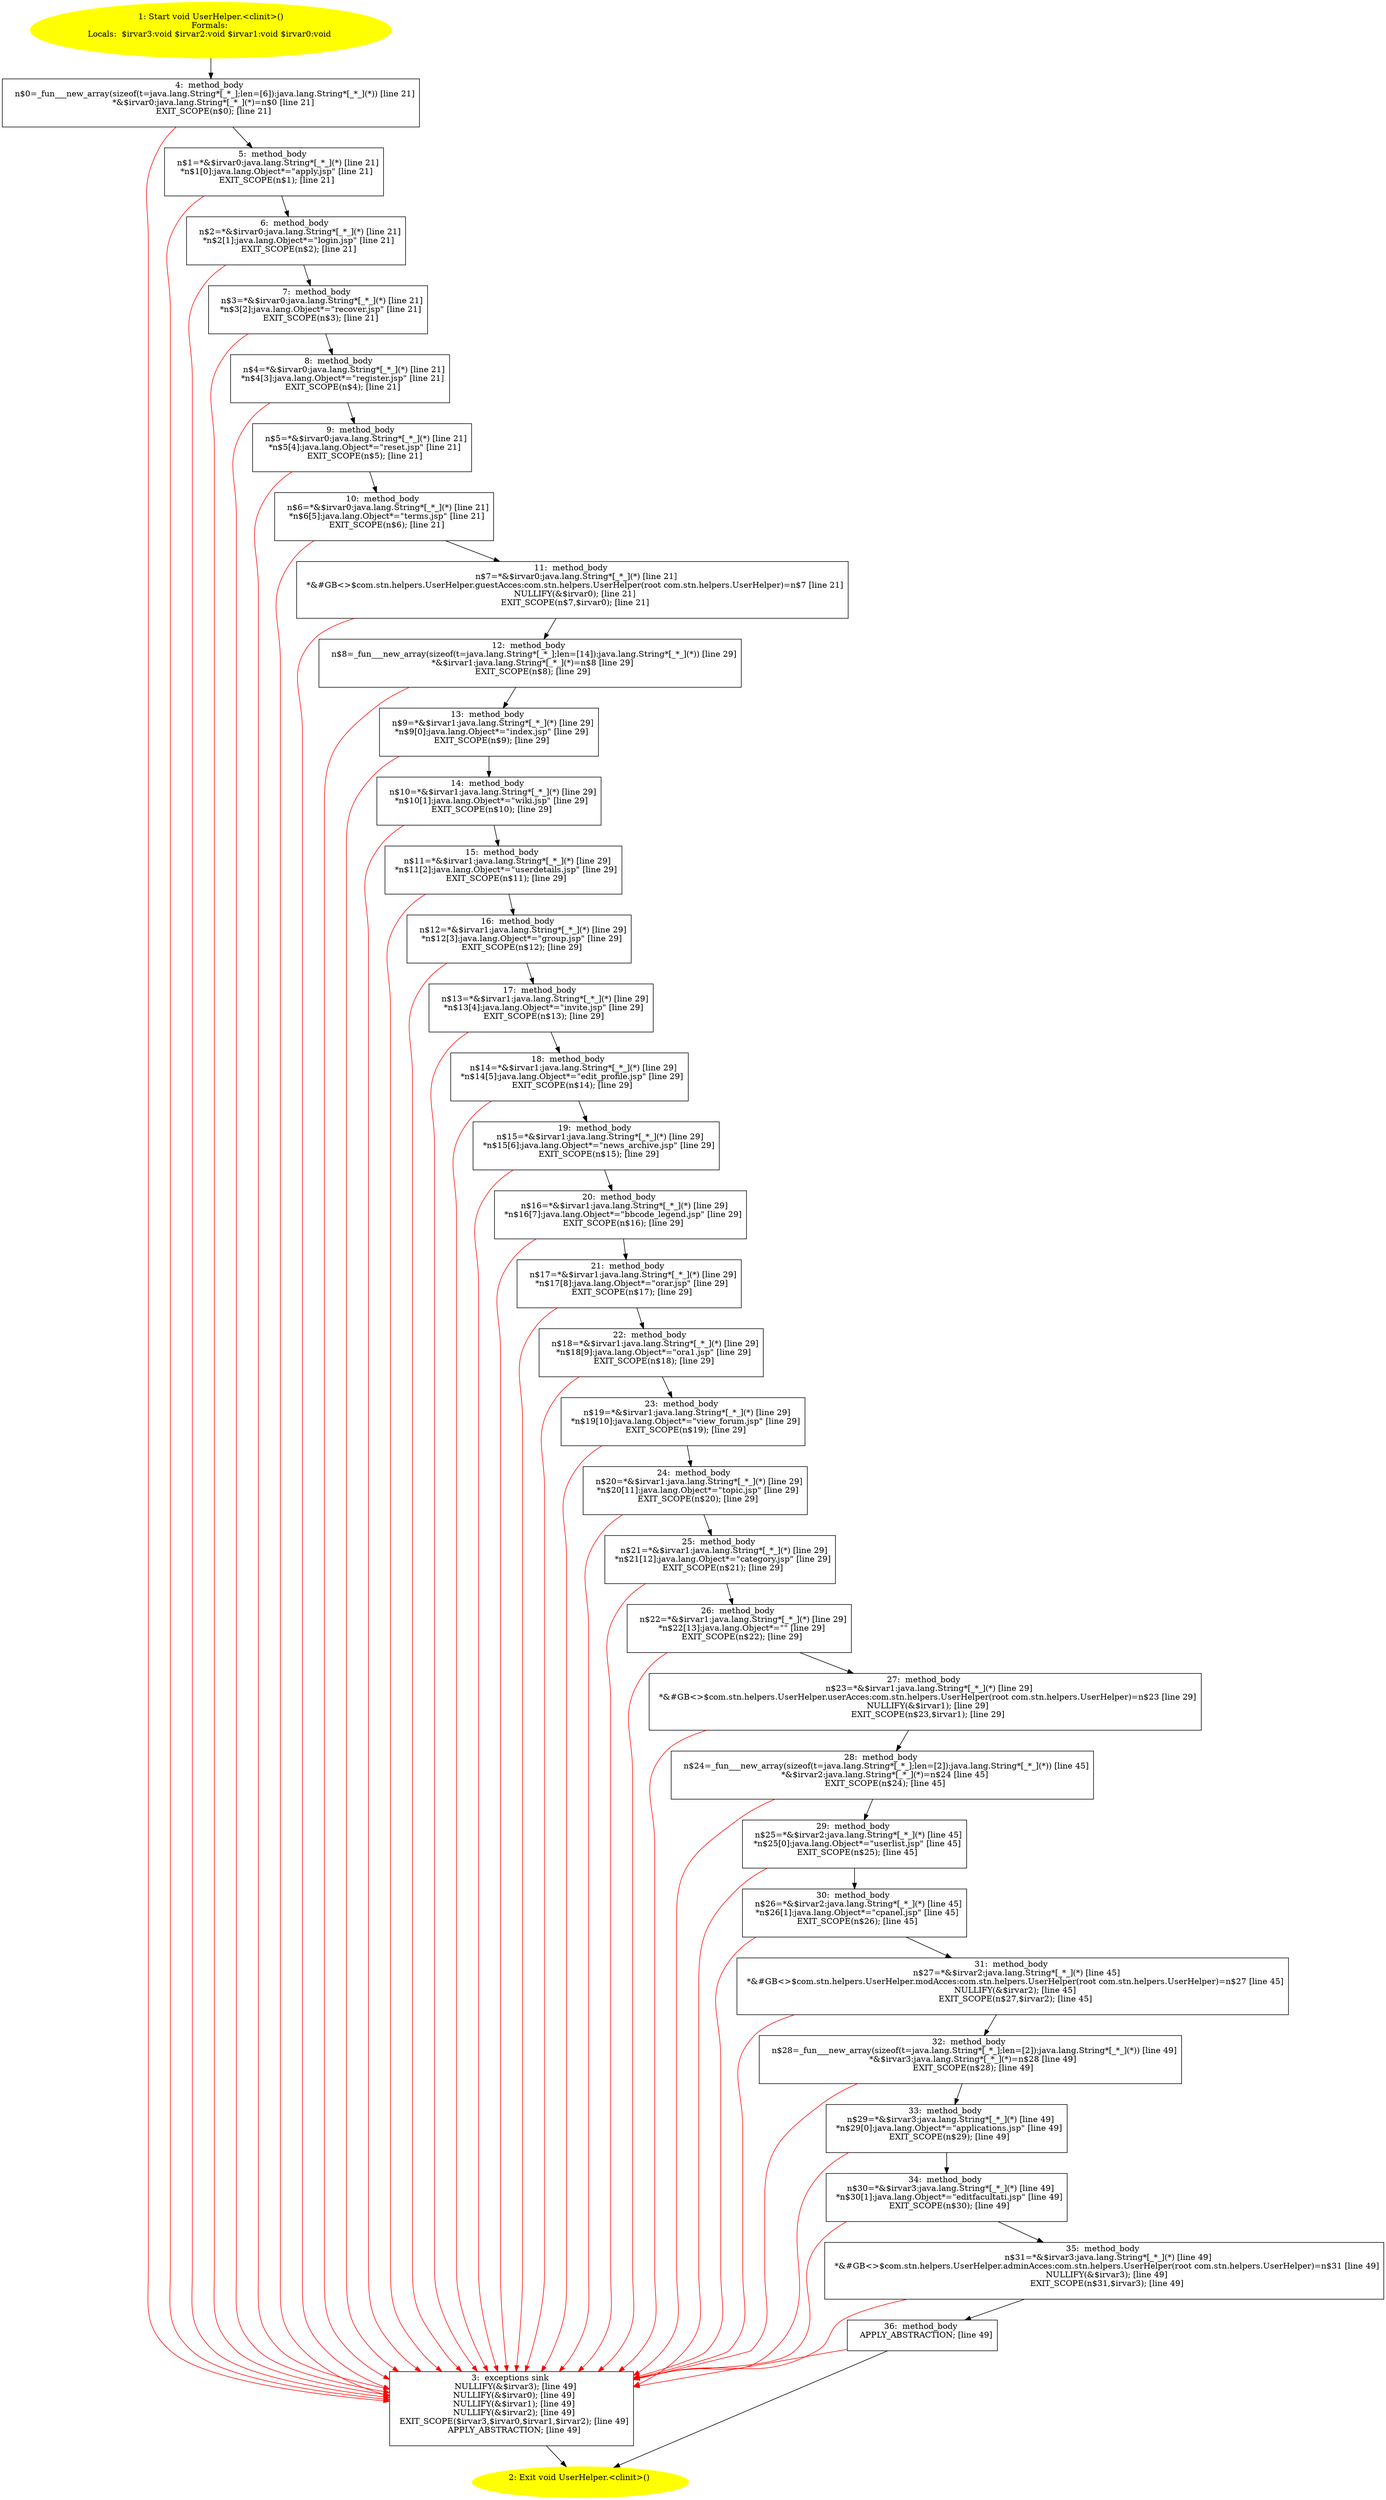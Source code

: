 /* @generated */
digraph cfg {
"com.stn.helpers.UserHelper.<clinit>():void.126be9287a2ae961af627ec921d5babe_1" [label="1: Start void UserHelper.<clinit>()\nFormals: \nLocals:  $irvar3:void $irvar2:void $irvar1:void $irvar0:void \n  " color=yellow style=filled]
	

	 "com.stn.helpers.UserHelper.<clinit>():void.126be9287a2ae961af627ec921d5babe_1" -> "com.stn.helpers.UserHelper.<clinit>():void.126be9287a2ae961af627ec921d5babe_4" ;
"com.stn.helpers.UserHelper.<clinit>():void.126be9287a2ae961af627ec921d5babe_2" [label="2: Exit void UserHelper.<clinit>() \n  " color=yellow style=filled]
	

"com.stn.helpers.UserHelper.<clinit>():void.126be9287a2ae961af627ec921d5babe_3" [label="3:  exceptions sink \n   NULLIFY(&$irvar3); [line 49]\n  NULLIFY(&$irvar0); [line 49]\n  NULLIFY(&$irvar1); [line 49]\n  NULLIFY(&$irvar2); [line 49]\n  EXIT_SCOPE($irvar3,$irvar0,$irvar1,$irvar2); [line 49]\n  APPLY_ABSTRACTION; [line 49]\n " shape="box"]
	

	 "com.stn.helpers.UserHelper.<clinit>():void.126be9287a2ae961af627ec921d5babe_3" -> "com.stn.helpers.UserHelper.<clinit>():void.126be9287a2ae961af627ec921d5babe_2" ;
"com.stn.helpers.UserHelper.<clinit>():void.126be9287a2ae961af627ec921d5babe_4" [label="4:  method_body \n   n$0=_fun___new_array(sizeof(t=java.lang.String*[_*_];len=[6]):java.lang.String*[_*_](*)) [line 21]\n  *&$irvar0:java.lang.String*[_*_](*)=n$0 [line 21]\n  EXIT_SCOPE(n$0); [line 21]\n " shape="box"]
	

	 "com.stn.helpers.UserHelper.<clinit>():void.126be9287a2ae961af627ec921d5babe_4" -> "com.stn.helpers.UserHelper.<clinit>():void.126be9287a2ae961af627ec921d5babe_5" ;
	 "com.stn.helpers.UserHelper.<clinit>():void.126be9287a2ae961af627ec921d5babe_4" -> "com.stn.helpers.UserHelper.<clinit>():void.126be9287a2ae961af627ec921d5babe_3" [color="red" ];
"com.stn.helpers.UserHelper.<clinit>():void.126be9287a2ae961af627ec921d5babe_5" [label="5:  method_body \n   n$1=*&$irvar0:java.lang.String*[_*_](*) [line 21]\n  *n$1[0]:java.lang.Object*=\"apply.jsp\" [line 21]\n  EXIT_SCOPE(n$1); [line 21]\n " shape="box"]
	

	 "com.stn.helpers.UserHelper.<clinit>():void.126be9287a2ae961af627ec921d5babe_5" -> "com.stn.helpers.UserHelper.<clinit>():void.126be9287a2ae961af627ec921d5babe_6" ;
	 "com.stn.helpers.UserHelper.<clinit>():void.126be9287a2ae961af627ec921d5babe_5" -> "com.stn.helpers.UserHelper.<clinit>():void.126be9287a2ae961af627ec921d5babe_3" [color="red" ];
"com.stn.helpers.UserHelper.<clinit>():void.126be9287a2ae961af627ec921d5babe_6" [label="6:  method_body \n   n$2=*&$irvar0:java.lang.String*[_*_](*) [line 21]\n  *n$2[1]:java.lang.Object*=\"login.jsp\" [line 21]\n  EXIT_SCOPE(n$2); [line 21]\n " shape="box"]
	

	 "com.stn.helpers.UserHelper.<clinit>():void.126be9287a2ae961af627ec921d5babe_6" -> "com.stn.helpers.UserHelper.<clinit>():void.126be9287a2ae961af627ec921d5babe_7" ;
	 "com.stn.helpers.UserHelper.<clinit>():void.126be9287a2ae961af627ec921d5babe_6" -> "com.stn.helpers.UserHelper.<clinit>():void.126be9287a2ae961af627ec921d5babe_3" [color="red" ];
"com.stn.helpers.UserHelper.<clinit>():void.126be9287a2ae961af627ec921d5babe_7" [label="7:  method_body \n   n$3=*&$irvar0:java.lang.String*[_*_](*) [line 21]\n  *n$3[2]:java.lang.Object*=\"recover.jsp\" [line 21]\n  EXIT_SCOPE(n$3); [line 21]\n " shape="box"]
	

	 "com.stn.helpers.UserHelper.<clinit>():void.126be9287a2ae961af627ec921d5babe_7" -> "com.stn.helpers.UserHelper.<clinit>():void.126be9287a2ae961af627ec921d5babe_8" ;
	 "com.stn.helpers.UserHelper.<clinit>():void.126be9287a2ae961af627ec921d5babe_7" -> "com.stn.helpers.UserHelper.<clinit>():void.126be9287a2ae961af627ec921d5babe_3" [color="red" ];
"com.stn.helpers.UserHelper.<clinit>():void.126be9287a2ae961af627ec921d5babe_8" [label="8:  method_body \n   n$4=*&$irvar0:java.lang.String*[_*_](*) [line 21]\n  *n$4[3]:java.lang.Object*=\"register.jsp\" [line 21]\n  EXIT_SCOPE(n$4); [line 21]\n " shape="box"]
	

	 "com.stn.helpers.UserHelper.<clinit>():void.126be9287a2ae961af627ec921d5babe_8" -> "com.stn.helpers.UserHelper.<clinit>():void.126be9287a2ae961af627ec921d5babe_9" ;
	 "com.stn.helpers.UserHelper.<clinit>():void.126be9287a2ae961af627ec921d5babe_8" -> "com.stn.helpers.UserHelper.<clinit>():void.126be9287a2ae961af627ec921d5babe_3" [color="red" ];
"com.stn.helpers.UserHelper.<clinit>():void.126be9287a2ae961af627ec921d5babe_9" [label="9:  method_body \n   n$5=*&$irvar0:java.lang.String*[_*_](*) [line 21]\n  *n$5[4]:java.lang.Object*=\"reset.jsp\" [line 21]\n  EXIT_SCOPE(n$5); [line 21]\n " shape="box"]
	

	 "com.stn.helpers.UserHelper.<clinit>():void.126be9287a2ae961af627ec921d5babe_9" -> "com.stn.helpers.UserHelper.<clinit>():void.126be9287a2ae961af627ec921d5babe_10" ;
	 "com.stn.helpers.UserHelper.<clinit>():void.126be9287a2ae961af627ec921d5babe_9" -> "com.stn.helpers.UserHelper.<clinit>():void.126be9287a2ae961af627ec921d5babe_3" [color="red" ];
"com.stn.helpers.UserHelper.<clinit>():void.126be9287a2ae961af627ec921d5babe_10" [label="10:  method_body \n   n$6=*&$irvar0:java.lang.String*[_*_](*) [line 21]\n  *n$6[5]:java.lang.Object*=\"terms.jsp\" [line 21]\n  EXIT_SCOPE(n$6); [line 21]\n " shape="box"]
	

	 "com.stn.helpers.UserHelper.<clinit>():void.126be9287a2ae961af627ec921d5babe_10" -> "com.stn.helpers.UserHelper.<clinit>():void.126be9287a2ae961af627ec921d5babe_11" ;
	 "com.stn.helpers.UserHelper.<clinit>():void.126be9287a2ae961af627ec921d5babe_10" -> "com.stn.helpers.UserHelper.<clinit>():void.126be9287a2ae961af627ec921d5babe_3" [color="red" ];
"com.stn.helpers.UserHelper.<clinit>():void.126be9287a2ae961af627ec921d5babe_11" [label="11:  method_body \n   n$7=*&$irvar0:java.lang.String*[_*_](*) [line 21]\n  *&#GB<>$com.stn.helpers.UserHelper.guestAcces:com.stn.helpers.UserHelper(root com.stn.helpers.UserHelper)=n$7 [line 21]\n  NULLIFY(&$irvar0); [line 21]\n  EXIT_SCOPE(n$7,$irvar0); [line 21]\n " shape="box"]
	

	 "com.stn.helpers.UserHelper.<clinit>():void.126be9287a2ae961af627ec921d5babe_11" -> "com.stn.helpers.UserHelper.<clinit>():void.126be9287a2ae961af627ec921d5babe_12" ;
	 "com.stn.helpers.UserHelper.<clinit>():void.126be9287a2ae961af627ec921d5babe_11" -> "com.stn.helpers.UserHelper.<clinit>():void.126be9287a2ae961af627ec921d5babe_3" [color="red" ];
"com.stn.helpers.UserHelper.<clinit>():void.126be9287a2ae961af627ec921d5babe_12" [label="12:  method_body \n   n$8=_fun___new_array(sizeof(t=java.lang.String*[_*_];len=[14]):java.lang.String*[_*_](*)) [line 29]\n  *&$irvar1:java.lang.String*[_*_](*)=n$8 [line 29]\n  EXIT_SCOPE(n$8); [line 29]\n " shape="box"]
	

	 "com.stn.helpers.UserHelper.<clinit>():void.126be9287a2ae961af627ec921d5babe_12" -> "com.stn.helpers.UserHelper.<clinit>():void.126be9287a2ae961af627ec921d5babe_13" ;
	 "com.stn.helpers.UserHelper.<clinit>():void.126be9287a2ae961af627ec921d5babe_12" -> "com.stn.helpers.UserHelper.<clinit>():void.126be9287a2ae961af627ec921d5babe_3" [color="red" ];
"com.stn.helpers.UserHelper.<clinit>():void.126be9287a2ae961af627ec921d5babe_13" [label="13:  method_body \n   n$9=*&$irvar1:java.lang.String*[_*_](*) [line 29]\n  *n$9[0]:java.lang.Object*=\"index.jsp\" [line 29]\n  EXIT_SCOPE(n$9); [line 29]\n " shape="box"]
	

	 "com.stn.helpers.UserHelper.<clinit>():void.126be9287a2ae961af627ec921d5babe_13" -> "com.stn.helpers.UserHelper.<clinit>():void.126be9287a2ae961af627ec921d5babe_14" ;
	 "com.stn.helpers.UserHelper.<clinit>():void.126be9287a2ae961af627ec921d5babe_13" -> "com.stn.helpers.UserHelper.<clinit>():void.126be9287a2ae961af627ec921d5babe_3" [color="red" ];
"com.stn.helpers.UserHelper.<clinit>():void.126be9287a2ae961af627ec921d5babe_14" [label="14:  method_body \n   n$10=*&$irvar1:java.lang.String*[_*_](*) [line 29]\n  *n$10[1]:java.lang.Object*=\"wiki.jsp\" [line 29]\n  EXIT_SCOPE(n$10); [line 29]\n " shape="box"]
	

	 "com.stn.helpers.UserHelper.<clinit>():void.126be9287a2ae961af627ec921d5babe_14" -> "com.stn.helpers.UserHelper.<clinit>():void.126be9287a2ae961af627ec921d5babe_15" ;
	 "com.stn.helpers.UserHelper.<clinit>():void.126be9287a2ae961af627ec921d5babe_14" -> "com.stn.helpers.UserHelper.<clinit>():void.126be9287a2ae961af627ec921d5babe_3" [color="red" ];
"com.stn.helpers.UserHelper.<clinit>():void.126be9287a2ae961af627ec921d5babe_15" [label="15:  method_body \n   n$11=*&$irvar1:java.lang.String*[_*_](*) [line 29]\n  *n$11[2]:java.lang.Object*=\"userdetails.jsp\" [line 29]\n  EXIT_SCOPE(n$11); [line 29]\n " shape="box"]
	

	 "com.stn.helpers.UserHelper.<clinit>():void.126be9287a2ae961af627ec921d5babe_15" -> "com.stn.helpers.UserHelper.<clinit>():void.126be9287a2ae961af627ec921d5babe_16" ;
	 "com.stn.helpers.UserHelper.<clinit>():void.126be9287a2ae961af627ec921d5babe_15" -> "com.stn.helpers.UserHelper.<clinit>():void.126be9287a2ae961af627ec921d5babe_3" [color="red" ];
"com.stn.helpers.UserHelper.<clinit>():void.126be9287a2ae961af627ec921d5babe_16" [label="16:  method_body \n   n$12=*&$irvar1:java.lang.String*[_*_](*) [line 29]\n  *n$12[3]:java.lang.Object*=\"group.jsp\" [line 29]\n  EXIT_SCOPE(n$12); [line 29]\n " shape="box"]
	

	 "com.stn.helpers.UserHelper.<clinit>():void.126be9287a2ae961af627ec921d5babe_16" -> "com.stn.helpers.UserHelper.<clinit>():void.126be9287a2ae961af627ec921d5babe_17" ;
	 "com.stn.helpers.UserHelper.<clinit>():void.126be9287a2ae961af627ec921d5babe_16" -> "com.stn.helpers.UserHelper.<clinit>():void.126be9287a2ae961af627ec921d5babe_3" [color="red" ];
"com.stn.helpers.UserHelper.<clinit>():void.126be9287a2ae961af627ec921d5babe_17" [label="17:  method_body \n   n$13=*&$irvar1:java.lang.String*[_*_](*) [line 29]\n  *n$13[4]:java.lang.Object*=\"invite.jsp\" [line 29]\n  EXIT_SCOPE(n$13); [line 29]\n " shape="box"]
	

	 "com.stn.helpers.UserHelper.<clinit>():void.126be9287a2ae961af627ec921d5babe_17" -> "com.stn.helpers.UserHelper.<clinit>():void.126be9287a2ae961af627ec921d5babe_18" ;
	 "com.stn.helpers.UserHelper.<clinit>():void.126be9287a2ae961af627ec921d5babe_17" -> "com.stn.helpers.UserHelper.<clinit>():void.126be9287a2ae961af627ec921d5babe_3" [color="red" ];
"com.stn.helpers.UserHelper.<clinit>():void.126be9287a2ae961af627ec921d5babe_18" [label="18:  method_body \n   n$14=*&$irvar1:java.lang.String*[_*_](*) [line 29]\n  *n$14[5]:java.lang.Object*=\"edit_profile.jsp\" [line 29]\n  EXIT_SCOPE(n$14); [line 29]\n " shape="box"]
	

	 "com.stn.helpers.UserHelper.<clinit>():void.126be9287a2ae961af627ec921d5babe_18" -> "com.stn.helpers.UserHelper.<clinit>():void.126be9287a2ae961af627ec921d5babe_19" ;
	 "com.stn.helpers.UserHelper.<clinit>():void.126be9287a2ae961af627ec921d5babe_18" -> "com.stn.helpers.UserHelper.<clinit>():void.126be9287a2ae961af627ec921d5babe_3" [color="red" ];
"com.stn.helpers.UserHelper.<clinit>():void.126be9287a2ae961af627ec921d5babe_19" [label="19:  method_body \n   n$15=*&$irvar1:java.lang.String*[_*_](*) [line 29]\n  *n$15[6]:java.lang.Object*=\"news_archive.jsp\" [line 29]\n  EXIT_SCOPE(n$15); [line 29]\n " shape="box"]
	

	 "com.stn.helpers.UserHelper.<clinit>():void.126be9287a2ae961af627ec921d5babe_19" -> "com.stn.helpers.UserHelper.<clinit>():void.126be9287a2ae961af627ec921d5babe_20" ;
	 "com.stn.helpers.UserHelper.<clinit>():void.126be9287a2ae961af627ec921d5babe_19" -> "com.stn.helpers.UserHelper.<clinit>():void.126be9287a2ae961af627ec921d5babe_3" [color="red" ];
"com.stn.helpers.UserHelper.<clinit>():void.126be9287a2ae961af627ec921d5babe_20" [label="20:  method_body \n   n$16=*&$irvar1:java.lang.String*[_*_](*) [line 29]\n  *n$16[7]:java.lang.Object*=\"bbcode_legend.jsp\" [line 29]\n  EXIT_SCOPE(n$16); [line 29]\n " shape="box"]
	

	 "com.stn.helpers.UserHelper.<clinit>():void.126be9287a2ae961af627ec921d5babe_20" -> "com.stn.helpers.UserHelper.<clinit>():void.126be9287a2ae961af627ec921d5babe_21" ;
	 "com.stn.helpers.UserHelper.<clinit>():void.126be9287a2ae961af627ec921d5babe_20" -> "com.stn.helpers.UserHelper.<clinit>():void.126be9287a2ae961af627ec921d5babe_3" [color="red" ];
"com.stn.helpers.UserHelper.<clinit>():void.126be9287a2ae961af627ec921d5babe_21" [label="21:  method_body \n   n$17=*&$irvar1:java.lang.String*[_*_](*) [line 29]\n  *n$17[8]:java.lang.Object*=\"orar.jsp\" [line 29]\n  EXIT_SCOPE(n$17); [line 29]\n " shape="box"]
	

	 "com.stn.helpers.UserHelper.<clinit>():void.126be9287a2ae961af627ec921d5babe_21" -> "com.stn.helpers.UserHelper.<clinit>():void.126be9287a2ae961af627ec921d5babe_22" ;
	 "com.stn.helpers.UserHelper.<clinit>():void.126be9287a2ae961af627ec921d5babe_21" -> "com.stn.helpers.UserHelper.<clinit>():void.126be9287a2ae961af627ec921d5babe_3" [color="red" ];
"com.stn.helpers.UserHelper.<clinit>():void.126be9287a2ae961af627ec921d5babe_22" [label="22:  method_body \n   n$18=*&$irvar1:java.lang.String*[_*_](*) [line 29]\n  *n$18[9]:java.lang.Object*=\"ora1.jsp\" [line 29]\n  EXIT_SCOPE(n$18); [line 29]\n " shape="box"]
	

	 "com.stn.helpers.UserHelper.<clinit>():void.126be9287a2ae961af627ec921d5babe_22" -> "com.stn.helpers.UserHelper.<clinit>():void.126be9287a2ae961af627ec921d5babe_23" ;
	 "com.stn.helpers.UserHelper.<clinit>():void.126be9287a2ae961af627ec921d5babe_22" -> "com.stn.helpers.UserHelper.<clinit>():void.126be9287a2ae961af627ec921d5babe_3" [color="red" ];
"com.stn.helpers.UserHelper.<clinit>():void.126be9287a2ae961af627ec921d5babe_23" [label="23:  method_body \n   n$19=*&$irvar1:java.lang.String*[_*_](*) [line 29]\n  *n$19[10]:java.lang.Object*=\"view_forum.jsp\" [line 29]\n  EXIT_SCOPE(n$19); [line 29]\n " shape="box"]
	

	 "com.stn.helpers.UserHelper.<clinit>():void.126be9287a2ae961af627ec921d5babe_23" -> "com.stn.helpers.UserHelper.<clinit>():void.126be9287a2ae961af627ec921d5babe_24" ;
	 "com.stn.helpers.UserHelper.<clinit>():void.126be9287a2ae961af627ec921d5babe_23" -> "com.stn.helpers.UserHelper.<clinit>():void.126be9287a2ae961af627ec921d5babe_3" [color="red" ];
"com.stn.helpers.UserHelper.<clinit>():void.126be9287a2ae961af627ec921d5babe_24" [label="24:  method_body \n   n$20=*&$irvar1:java.lang.String*[_*_](*) [line 29]\n  *n$20[11]:java.lang.Object*=\"topic.jsp\" [line 29]\n  EXIT_SCOPE(n$20); [line 29]\n " shape="box"]
	

	 "com.stn.helpers.UserHelper.<clinit>():void.126be9287a2ae961af627ec921d5babe_24" -> "com.stn.helpers.UserHelper.<clinit>():void.126be9287a2ae961af627ec921d5babe_25" ;
	 "com.stn.helpers.UserHelper.<clinit>():void.126be9287a2ae961af627ec921d5babe_24" -> "com.stn.helpers.UserHelper.<clinit>():void.126be9287a2ae961af627ec921d5babe_3" [color="red" ];
"com.stn.helpers.UserHelper.<clinit>():void.126be9287a2ae961af627ec921d5babe_25" [label="25:  method_body \n   n$21=*&$irvar1:java.lang.String*[_*_](*) [line 29]\n  *n$21[12]:java.lang.Object*=\"category.jsp\" [line 29]\n  EXIT_SCOPE(n$21); [line 29]\n " shape="box"]
	

	 "com.stn.helpers.UserHelper.<clinit>():void.126be9287a2ae961af627ec921d5babe_25" -> "com.stn.helpers.UserHelper.<clinit>():void.126be9287a2ae961af627ec921d5babe_26" ;
	 "com.stn.helpers.UserHelper.<clinit>():void.126be9287a2ae961af627ec921d5babe_25" -> "com.stn.helpers.UserHelper.<clinit>():void.126be9287a2ae961af627ec921d5babe_3" [color="red" ];
"com.stn.helpers.UserHelper.<clinit>():void.126be9287a2ae961af627ec921d5babe_26" [label="26:  method_body \n   n$22=*&$irvar1:java.lang.String*[_*_](*) [line 29]\n  *n$22[13]:java.lang.Object*=\"\" [line 29]\n  EXIT_SCOPE(n$22); [line 29]\n " shape="box"]
	

	 "com.stn.helpers.UserHelper.<clinit>():void.126be9287a2ae961af627ec921d5babe_26" -> "com.stn.helpers.UserHelper.<clinit>():void.126be9287a2ae961af627ec921d5babe_27" ;
	 "com.stn.helpers.UserHelper.<clinit>():void.126be9287a2ae961af627ec921d5babe_26" -> "com.stn.helpers.UserHelper.<clinit>():void.126be9287a2ae961af627ec921d5babe_3" [color="red" ];
"com.stn.helpers.UserHelper.<clinit>():void.126be9287a2ae961af627ec921d5babe_27" [label="27:  method_body \n   n$23=*&$irvar1:java.lang.String*[_*_](*) [line 29]\n  *&#GB<>$com.stn.helpers.UserHelper.userAcces:com.stn.helpers.UserHelper(root com.stn.helpers.UserHelper)=n$23 [line 29]\n  NULLIFY(&$irvar1); [line 29]\n  EXIT_SCOPE(n$23,$irvar1); [line 29]\n " shape="box"]
	

	 "com.stn.helpers.UserHelper.<clinit>():void.126be9287a2ae961af627ec921d5babe_27" -> "com.stn.helpers.UserHelper.<clinit>():void.126be9287a2ae961af627ec921d5babe_28" ;
	 "com.stn.helpers.UserHelper.<clinit>():void.126be9287a2ae961af627ec921d5babe_27" -> "com.stn.helpers.UserHelper.<clinit>():void.126be9287a2ae961af627ec921d5babe_3" [color="red" ];
"com.stn.helpers.UserHelper.<clinit>():void.126be9287a2ae961af627ec921d5babe_28" [label="28:  method_body \n   n$24=_fun___new_array(sizeof(t=java.lang.String*[_*_];len=[2]):java.lang.String*[_*_](*)) [line 45]\n  *&$irvar2:java.lang.String*[_*_](*)=n$24 [line 45]\n  EXIT_SCOPE(n$24); [line 45]\n " shape="box"]
	

	 "com.stn.helpers.UserHelper.<clinit>():void.126be9287a2ae961af627ec921d5babe_28" -> "com.stn.helpers.UserHelper.<clinit>():void.126be9287a2ae961af627ec921d5babe_29" ;
	 "com.stn.helpers.UserHelper.<clinit>():void.126be9287a2ae961af627ec921d5babe_28" -> "com.stn.helpers.UserHelper.<clinit>():void.126be9287a2ae961af627ec921d5babe_3" [color="red" ];
"com.stn.helpers.UserHelper.<clinit>():void.126be9287a2ae961af627ec921d5babe_29" [label="29:  method_body \n   n$25=*&$irvar2:java.lang.String*[_*_](*) [line 45]\n  *n$25[0]:java.lang.Object*=\"userlist.jsp\" [line 45]\n  EXIT_SCOPE(n$25); [line 45]\n " shape="box"]
	

	 "com.stn.helpers.UserHelper.<clinit>():void.126be9287a2ae961af627ec921d5babe_29" -> "com.stn.helpers.UserHelper.<clinit>():void.126be9287a2ae961af627ec921d5babe_30" ;
	 "com.stn.helpers.UserHelper.<clinit>():void.126be9287a2ae961af627ec921d5babe_29" -> "com.stn.helpers.UserHelper.<clinit>():void.126be9287a2ae961af627ec921d5babe_3" [color="red" ];
"com.stn.helpers.UserHelper.<clinit>():void.126be9287a2ae961af627ec921d5babe_30" [label="30:  method_body \n   n$26=*&$irvar2:java.lang.String*[_*_](*) [line 45]\n  *n$26[1]:java.lang.Object*=\"cpanel.jsp\" [line 45]\n  EXIT_SCOPE(n$26); [line 45]\n " shape="box"]
	

	 "com.stn.helpers.UserHelper.<clinit>():void.126be9287a2ae961af627ec921d5babe_30" -> "com.stn.helpers.UserHelper.<clinit>():void.126be9287a2ae961af627ec921d5babe_31" ;
	 "com.stn.helpers.UserHelper.<clinit>():void.126be9287a2ae961af627ec921d5babe_30" -> "com.stn.helpers.UserHelper.<clinit>():void.126be9287a2ae961af627ec921d5babe_3" [color="red" ];
"com.stn.helpers.UserHelper.<clinit>():void.126be9287a2ae961af627ec921d5babe_31" [label="31:  method_body \n   n$27=*&$irvar2:java.lang.String*[_*_](*) [line 45]\n  *&#GB<>$com.stn.helpers.UserHelper.modAcces:com.stn.helpers.UserHelper(root com.stn.helpers.UserHelper)=n$27 [line 45]\n  NULLIFY(&$irvar2); [line 45]\n  EXIT_SCOPE(n$27,$irvar2); [line 45]\n " shape="box"]
	

	 "com.stn.helpers.UserHelper.<clinit>():void.126be9287a2ae961af627ec921d5babe_31" -> "com.stn.helpers.UserHelper.<clinit>():void.126be9287a2ae961af627ec921d5babe_32" ;
	 "com.stn.helpers.UserHelper.<clinit>():void.126be9287a2ae961af627ec921d5babe_31" -> "com.stn.helpers.UserHelper.<clinit>():void.126be9287a2ae961af627ec921d5babe_3" [color="red" ];
"com.stn.helpers.UserHelper.<clinit>():void.126be9287a2ae961af627ec921d5babe_32" [label="32:  method_body \n   n$28=_fun___new_array(sizeof(t=java.lang.String*[_*_];len=[2]):java.lang.String*[_*_](*)) [line 49]\n  *&$irvar3:java.lang.String*[_*_](*)=n$28 [line 49]\n  EXIT_SCOPE(n$28); [line 49]\n " shape="box"]
	

	 "com.stn.helpers.UserHelper.<clinit>():void.126be9287a2ae961af627ec921d5babe_32" -> "com.stn.helpers.UserHelper.<clinit>():void.126be9287a2ae961af627ec921d5babe_33" ;
	 "com.stn.helpers.UserHelper.<clinit>():void.126be9287a2ae961af627ec921d5babe_32" -> "com.stn.helpers.UserHelper.<clinit>():void.126be9287a2ae961af627ec921d5babe_3" [color="red" ];
"com.stn.helpers.UserHelper.<clinit>():void.126be9287a2ae961af627ec921d5babe_33" [label="33:  method_body \n   n$29=*&$irvar3:java.lang.String*[_*_](*) [line 49]\n  *n$29[0]:java.lang.Object*=\"applications.jsp\" [line 49]\n  EXIT_SCOPE(n$29); [line 49]\n " shape="box"]
	

	 "com.stn.helpers.UserHelper.<clinit>():void.126be9287a2ae961af627ec921d5babe_33" -> "com.stn.helpers.UserHelper.<clinit>():void.126be9287a2ae961af627ec921d5babe_34" ;
	 "com.stn.helpers.UserHelper.<clinit>():void.126be9287a2ae961af627ec921d5babe_33" -> "com.stn.helpers.UserHelper.<clinit>():void.126be9287a2ae961af627ec921d5babe_3" [color="red" ];
"com.stn.helpers.UserHelper.<clinit>():void.126be9287a2ae961af627ec921d5babe_34" [label="34:  method_body \n   n$30=*&$irvar3:java.lang.String*[_*_](*) [line 49]\n  *n$30[1]:java.lang.Object*=\"editfacultati.jsp\" [line 49]\n  EXIT_SCOPE(n$30); [line 49]\n " shape="box"]
	

	 "com.stn.helpers.UserHelper.<clinit>():void.126be9287a2ae961af627ec921d5babe_34" -> "com.stn.helpers.UserHelper.<clinit>():void.126be9287a2ae961af627ec921d5babe_35" ;
	 "com.stn.helpers.UserHelper.<clinit>():void.126be9287a2ae961af627ec921d5babe_34" -> "com.stn.helpers.UserHelper.<clinit>():void.126be9287a2ae961af627ec921d5babe_3" [color="red" ];
"com.stn.helpers.UserHelper.<clinit>():void.126be9287a2ae961af627ec921d5babe_35" [label="35:  method_body \n   n$31=*&$irvar3:java.lang.String*[_*_](*) [line 49]\n  *&#GB<>$com.stn.helpers.UserHelper.adminAcces:com.stn.helpers.UserHelper(root com.stn.helpers.UserHelper)=n$31 [line 49]\n  NULLIFY(&$irvar3); [line 49]\n  EXIT_SCOPE(n$31,$irvar3); [line 49]\n " shape="box"]
	

	 "com.stn.helpers.UserHelper.<clinit>():void.126be9287a2ae961af627ec921d5babe_35" -> "com.stn.helpers.UserHelper.<clinit>():void.126be9287a2ae961af627ec921d5babe_36" ;
	 "com.stn.helpers.UserHelper.<clinit>():void.126be9287a2ae961af627ec921d5babe_35" -> "com.stn.helpers.UserHelper.<clinit>():void.126be9287a2ae961af627ec921d5babe_3" [color="red" ];
"com.stn.helpers.UserHelper.<clinit>():void.126be9287a2ae961af627ec921d5babe_36" [label="36:  method_body \n   APPLY_ABSTRACTION; [line 49]\n " shape="box"]
	

	 "com.stn.helpers.UserHelper.<clinit>():void.126be9287a2ae961af627ec921d5babe_36" -> "com.stn.helpers.UserHelper.<clinit>():void.126be9287a2ae961af627ec921d5babe_2" ;
	 "com.stn.helpers.UserHelper.<clinit>():void.126be9287a2ae961af627ec921d5babe_36" -> "com.stn.helpers.UserHelper.<clinit>():void.126be9287a2ae961af627ec921d5babe_3" [color="red" ];
}
